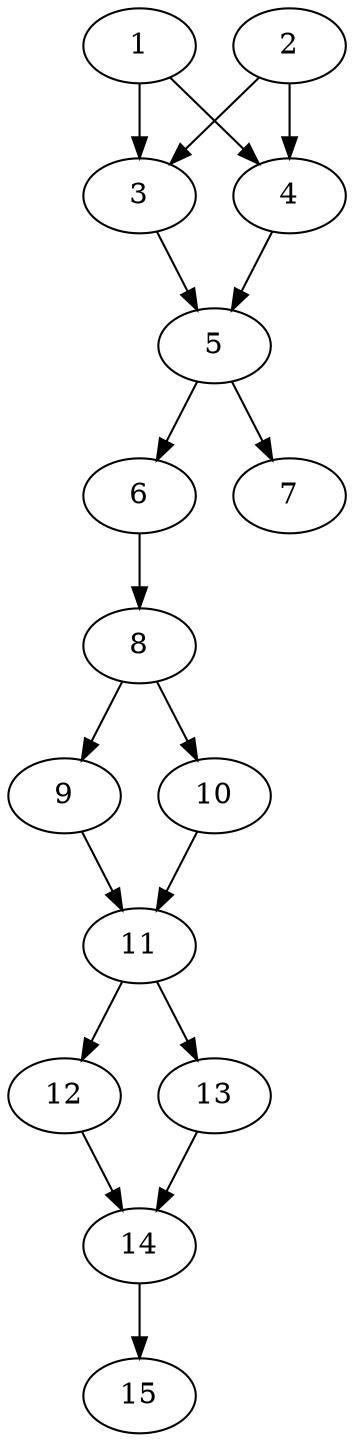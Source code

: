 // DAG automatically generated by daggen at Thu Oct  3 13:59:27 2019
// ./daggen --dot -n 15 --ccr 0.5 --fat 0.3 --regular 0.5 --density 0.9 --mindata 5242880 --maxdata 52428800 
digraph G {
  1 [size="39084032", alpha="0.08", expect_size="19542016"] 
  1 -> 3 [size ="19542016"]
  1 -> 4 [size ="19542016"]
  2 [size="84144128", alpha="0.18", expect_size="42072064"] 
  2 -> 3 [size ="42072064"]
  2 -> 4 [size ="42072064"]
  3 [size="53811200", alpha="0.09", expect_size="26905600"] 
  3 -> 5 [size ="26905600"]
  4 [size="21774336", alpha="0.16", expect_size="10887168"] 
  4 -> 5 [size ="10887168"]
  5 [size="17156096", alpha="0.15", expect_size="8578048"] 
  5 -> 6 [size ="8578048"]
  5 -> 7 [size ="8578048"]
  6 [size="85929984", alpha="0.11", expect_size="42964992"] 
  6 -> 8 [size ="42964992"]
  7 [size="19755008", alpha="0.08", expect_size="9877504"] 
  8 [size="12179456", alpha="0.09", expect_size="6089728"] 
  8 -> 9 [size ="6089728"]
  8 -> 10 [size ="6089728"]
  9 [size="62382080", alpha="0.05", expect_size="31191040"] 
  9 -> 11 [size ="31191040"]
  10 [size="102459392", alpha="0.09", expect_size="51229696"] 
  10 -> 11 [size ="51229696"]
  11 [size="47894528", alpha="0.06", expect_size="23947264"] 
  11 -> 12 [size ="23947264"]
  11 -> 13 [size ="23947264"]
  12 [size="85547008", alpha="0.01", expect_size="42773504"] 
  12 -> 14 [size ="42773504"]
  13 [size="75085824", alpha="0.18", expect_size="37542912"] 
  13 -> 14 [size ="37542912"]
  14 [size="24115200", alpha="0.14", expect_size="12057600"] 
  14 -> 15 [size ="12057600"]
  15 [size="100507648", alpha="0.01", expect_size="50253824"] 
}

